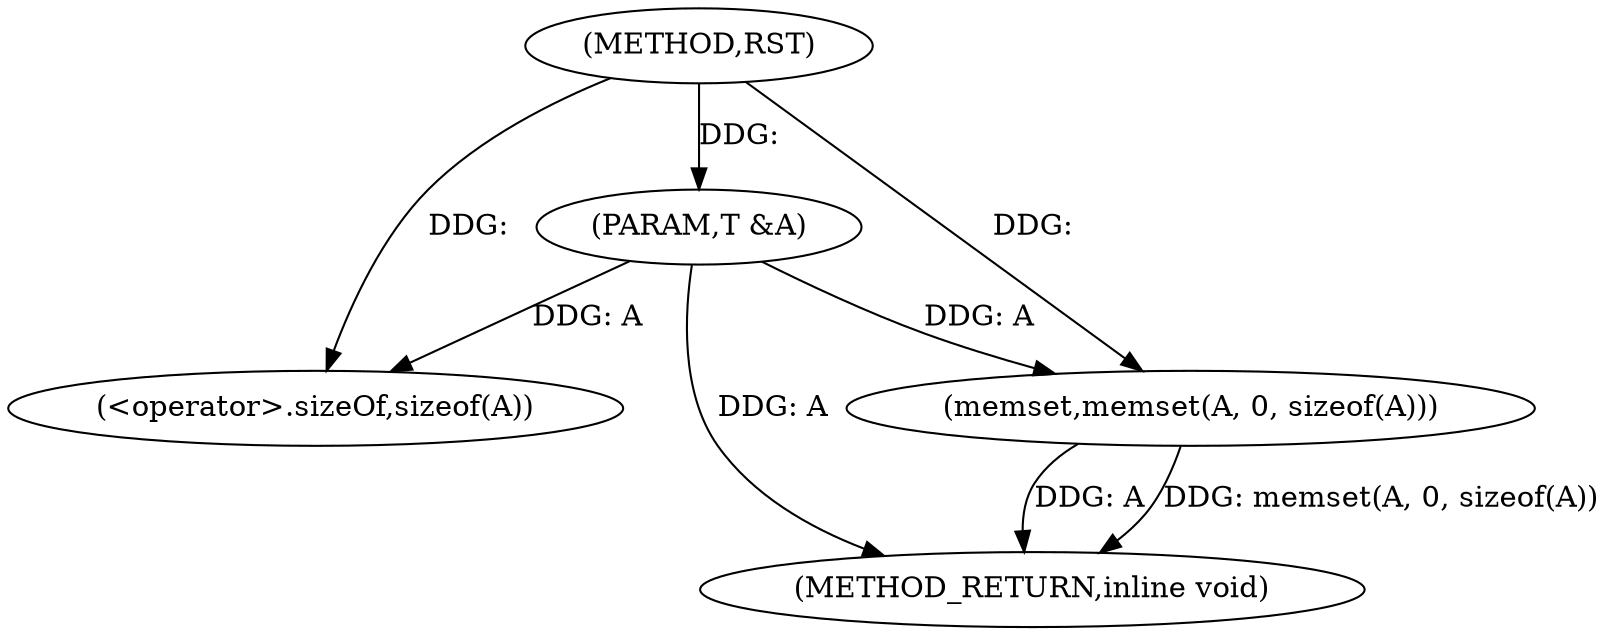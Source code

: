 digraph "RST" {  
"1000839" [label = "(METHOD,RST)" ]
"1000847" [label = "(METHOD_RETURN,inline void)" ]
"1000840" [label = "(PARAM,T &A)" ]
"1000842" [label = "(memset,memset(A, 0, sizeof(A)))" ]
"1000845" [label = "(<operator>.sizeOf,sizeof(A))" ]
  "1000840" -> "1000847"  [ label = "DDG: A"] 
  "1000842" -> "1000847"  [ label = "DDG: A"] 
  "1000842" -> "1000847"  [ label = "DDG: memset(A, 0, sizeof(A))"] 
  "1000839" -> "1000840"  [ label = "DDG: "] 
  "1000840" -> "1000842"  [ label = "DDG: A"] 
  "1000839" -> "1000842"  [ label = "DDG: "] 
  "1000840" -> "1000845"  [ label = "DDG: A"] 
  "1000839" -> "1000845"  [ label = "DDG: "] 
}
